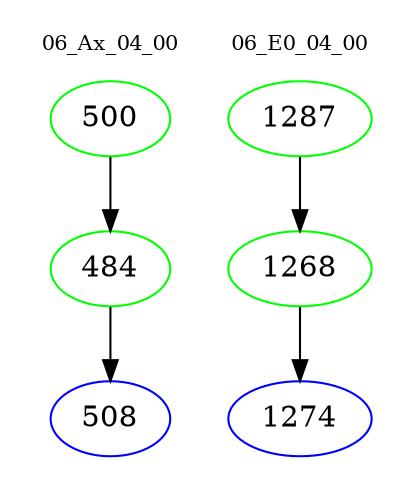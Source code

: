 digraph{
subgraph cluster_0 {
color = white
label = "06_Ax_04_00";
fontsize=10;
T0_500 [label="500", color="green"]
T0_500 -> T0_484 [color="black"]
T0_484 [label="484", color="green"]
T0_484 -> T0_508 [color="black"]
T0_508 [label="508", color="blue"]
}
subgraph cluster_1 {
color = white
label = "06_E0_04_00";
fontsize=10;
T1_1287 [label="1287", color="green"]
T1_1287 -> T1_1268 [color="black"]
T1_1268 [label="1268", color="green"]
T1_1268 -> T1_1274 [color="black"]
T1_1274 [label="1274", color="blue"]
}
}

